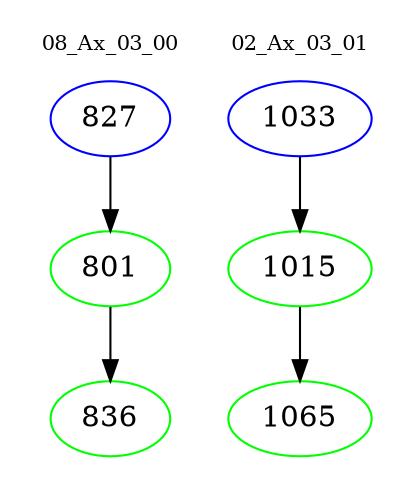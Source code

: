 digraph{
subgraph cluster_0 {
color = white
label = "08_Ax_03_00";
fontsize=10;
T0_827 [label="827", color="blue"]
T0_827 -> T0_801 [color="black"]
T0_801 [label="801", color="green"]
T0_801 -> T0_836 [color="black"]
T0_836 [label="836", color="green"]
}
subgraph cluster_1 {
color = white
label = "02_Ax_03_01";
fontsize=10;
T1_1033 [label="1033", color="blue"]
T1_1033 -> T1_1015 [color="black"]
T1_1015 [label="1015", color="green"]
T1_1015 -> T1_1065 [color="black"]
T1_1065 [label="1065", color="green"]
}
}

